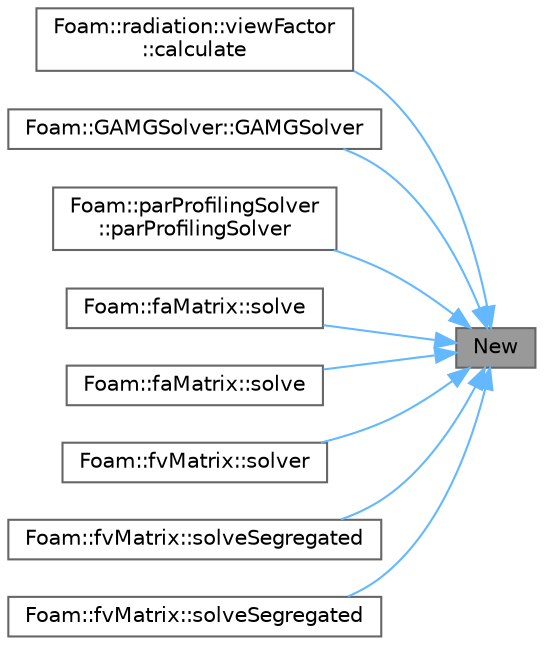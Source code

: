digraph "New"
{
 // LATEX_PDF_SIZE
  bgcolor="transparent";
  edge [fontname=Helvetica,fontsize=10,labelfontname=Helvetica,labelfontsize=10];
  node [fontname=Helvetica,fontsize=10,shape=box,height=0.2,width=0.4];
  rankdir="RL";
  Node1 [id="Node000001",label="New",height=0.2,width=0.4,color="gray40", fillcolor="grey60", style="filled", fontcolor="black",tooltip=" "];
  Node1 -> Node2 [id="edge1_Node000001_Node000002",dir="back",color="steelblue1",style="solid",tooltip=" "];
  Node2 [id="Node000002",label="Foam::radiation::viewFactor\l::calculate",height=0.2,width=0.4,color="grey40", fillcolor="white", style="filled",URL="$classFoam_1_1radiation_1_1viewFactor.html#afe1d8348c24e6589bc7c0b3f689316a7",tooltip=" "];
  Node1 -> Node3 [id="edge2_Node000001_Node000003",dir="back",color="steelblue1",style="solid",tooltip=" "];
  Node3 [id="Node000003",label="Foam::GAMGSolver::GAMGSolver",height=0.2,width=0.4,color="grey40", fillcolor="white", style="filled",URL="$classFoam_1_1GAMGSolver.html#aa0bdfcc22c05f62778e77b175b6fdd66",tooltip=" "];
  Node1 -> Node4 [id="edge3_Node000001_Node000004",dir="back",color="steelblue1",style="solid",tooltip=" "];
  Node4 [id="Node000004",label="Foam::parProfilingSolver\l::parProfilingSolver",height=0.2,width=0.4,color="grey40", fillcolor="white", style="filled",URL="$classFoam_1_1parProfilingSolver.html#aefaed9597e9392f56bab70d0db7db329",tooltip=" "];
  Node1 -> Node5 [id="edge4_Node000001_Node000005",dir="back",color="steelblue1",style="solid",tooltip=" "];
  Node5 [id="Node000005",label="Foam::faMatrix::solve",height=0.2,width=0.4,color="grey40", fillcolor="white", style="filled",URL="$classFoam_1_1faMatrix.html#a0966e44d9a6bc12663a0d60e8e038307",tooltip=" "];
  Node1 -> Node6 [id="edge5_Node000001_Node000006",dir="back",color="steelblue1",style="solid",tooltip=" "];
  Node6 [id="Node000006",label="Foam::faMatrix::solve",height=0.2,width=0.4,color="grey40", fillcolor="white", style="filled",URL="$classFoam_1_1faMatrix.html#af0aec35c382b95b35acbab562e51dd70",tooltip=" "];
  Node1 -> Node7 [id="edge6_Node000001_Node000007",dir="back",color="steelblue1",style="solid",tooltip=" "];
  Node7 [id="Node000007",label="Foam::fvMatrix::solver",height=0.2,width=0.4,color="grey40", fillcolor="white", style="filled",URL="$classFoam_1_1fvMatrix.html#ad5f55c70254f3a46c8e4298726d3f5ff",tooltip=" "];
  Node1 -> Node8 [id="edge7_Node000001_Node000008",dir="back",color="steelblue1",style="solid",tooltip=" "];
  Node8 [id="Node000008",label="Foam::fvMatrix::solveSegregated",height=0.2,width=0.4,color="grey40", fillcolor="white", style="filled",URL="$classFoam_1_1fvMatrix.html#ac81931f1f6bf41327f87ae877d370449",tooltip=" "];
  Node1 -> Node9 [id="edge8_Node000001_Node000009",dir="back",color="steelblue1",style="solid",tooltip=" "];
  Node9 [id="Node000009",label="Foam::fvMatrix::solveSegregated",height=0.2,width=0.4,color="grey40", fillcolor="white", style="filled",URL="$classFoam_1_1fvMatrix.html#af01ef73b01d29b36320119db97891aef",tooltip=" "];
}
